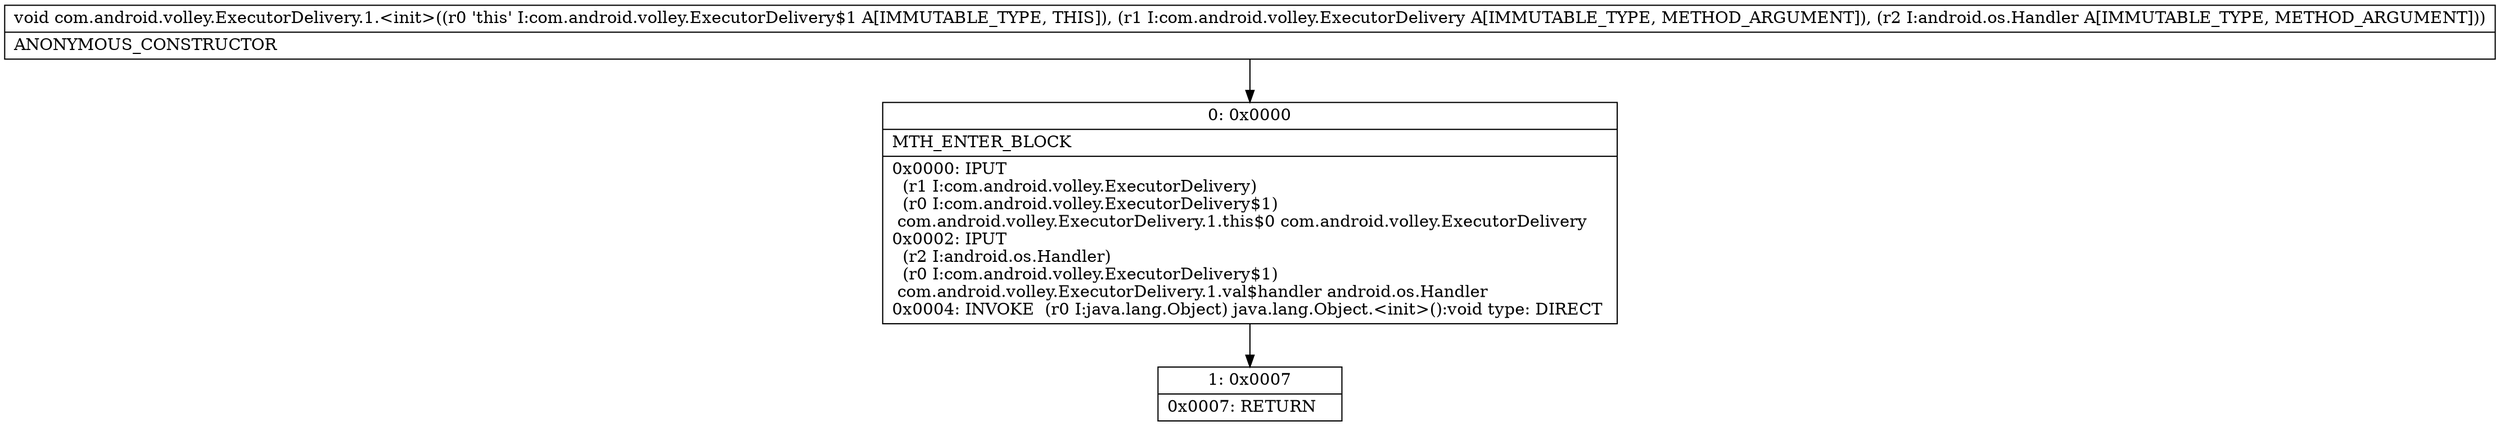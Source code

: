 digraph "CFG forcom.android.volley.ExecutorDelivery.1.\<init\>(Lcom\/android\/volley\/ExecutorDelivery;Landroid\/os\/Handler;)V" {
Node_0 [shape=record,label="{0\:\ 0x0000|MTH_ENTER_BLOCK\l|0x0000: IPUT  \l  (r1 I:com.android.volley.ExecutorDelivery)\l  (r0 I:com.android.volley.ExecutorDelivery$1)\l com.android.volley.ExecutorDelivery.1.this$0 com.android.volley.ExecutorDelivery \l0x0002: IPUT  \l  (r2 I:android.os.Handler)\l  (r0 I:com.android.volley.ExecutorDelivery$1)\l com.android.volley.ExecutorDelivery.1.val$handler android.os.Handler \l0x0004: INVOKE  (r0 I:java.lang.Object) java.lang.Object.\<init\>():void type: DIRECT \l}"];
Node_1 [shape=record,label="{1\:\ 0x0007|0x0007: RETURN   \l}"];
MethodNode[shape=record,label="{void com.android.volley.ExecutorDelivery.1.\<init\>((r0 'this' I:com.android.volley.ExecutorDelivery$1 A[IMMUTABLE_TYPE, THIS]), (r1 I:com.android.volley.ExecutorDelivery A[IMMUTABLE_TYPE, METHOD_ARGUMENT]), (r2 I:android.os.Handler A[IMMUTABLE_TYPE, METHOD_ARGUMENT]))  | ANONYMOUS_CONSTRUCTOR\l}"];
MethodNode -> Node_0;
Node_0 -> Node_1;
}

